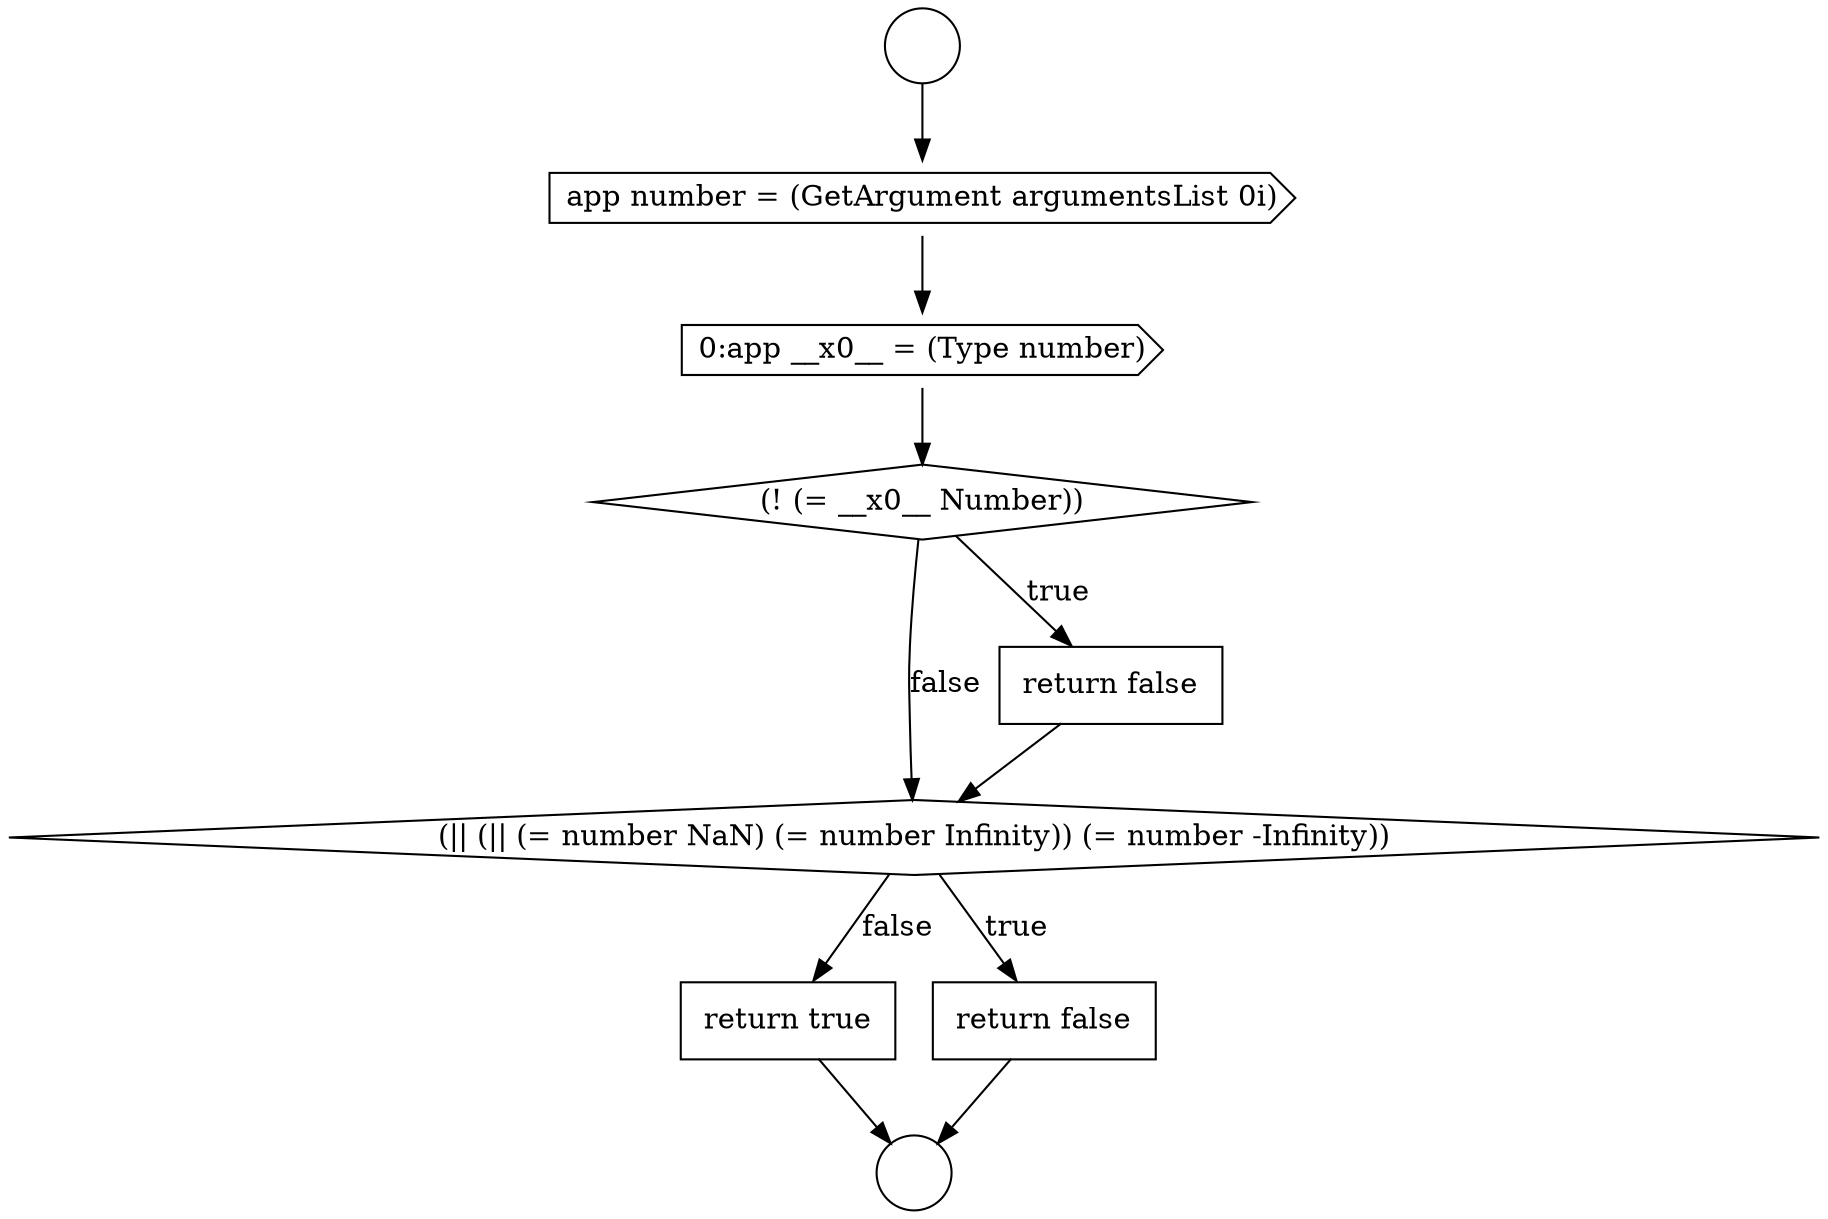digraph {
  node12568 [shape=diamond, label=<<font color="black">(|| (|| (= number NaN) (= number Infinity)) (= number -Infinity))</font>> color="black" fillcolor="white" style=filled]
  node12565 [shape=cds, label=<<font color="black">0:app __x0__ = (Type number)</font>> color="black" fillcolor="white" style=filled]
  node12566 [shape=diamond, label=<<font color="black">(! (= __x0__ Number))</font>> color="black" fillcolor="white" style=filled]
  node12562 [shape=circle label=" " color="black" fillcolor="white" style=filled]
  node12567 [shape=none, margin=0, label=<<font color="black">
    <table border="0" cellborder="1" cellspacing="0" cellpadding="10">
      <tr><td align="left">return false</td></tr>
    </table>
  </font>> color="black" fillcolor="white" style=filled]
  node12564 [shape=cds, label=<<font color="black">app number = (GetArgument argumentsList 0i)</font>> color="black" fillcolor="white" style=filled]
  node12570 [shape=none, margin=0, label=<<font color="black">
    <table border="0" cellborder="1" cellspacing="0" cellpadding="10">
      <tr><td align="left">return true</td></tr>
    </table>
  </font>> color="black" fillcolor="white" style=filled]
  node12563 [shape=circle label=" " color="black" fillcolor="white" style=filled]
  node12569 [shape=none, margin=0, label=<<font color="black">
    <table border="0" cellborder="1" cellspacing="0" cellpadding="10">
      <tr><td align="left">return false</td></tr>
    </table>
  </font>> color="black" fillcolor="white" style=filled]
  node12567 -> node12568 [ color="black"]
  node12569 -> node12563 [ color="black"]
  node12562 -> node12564 [ color="black"]
  node12565 -> node12566 [ color="black"]
  node12568 -> node12569 [label=<<font color="black">true</font>> color="black"]
  node12568 -> node12570 [label=<<font color="black">false</font>> color="black"]
  node12570 -> node12563 [ color="black"]
  node12564 -> node12565 [ color="black"]
  node12566 -> node12567 [label=<<font color="black">true</font>> color="black"]
  node12566 -> node12568 [label=<<font color="black">false</font>> color="black"]
}
